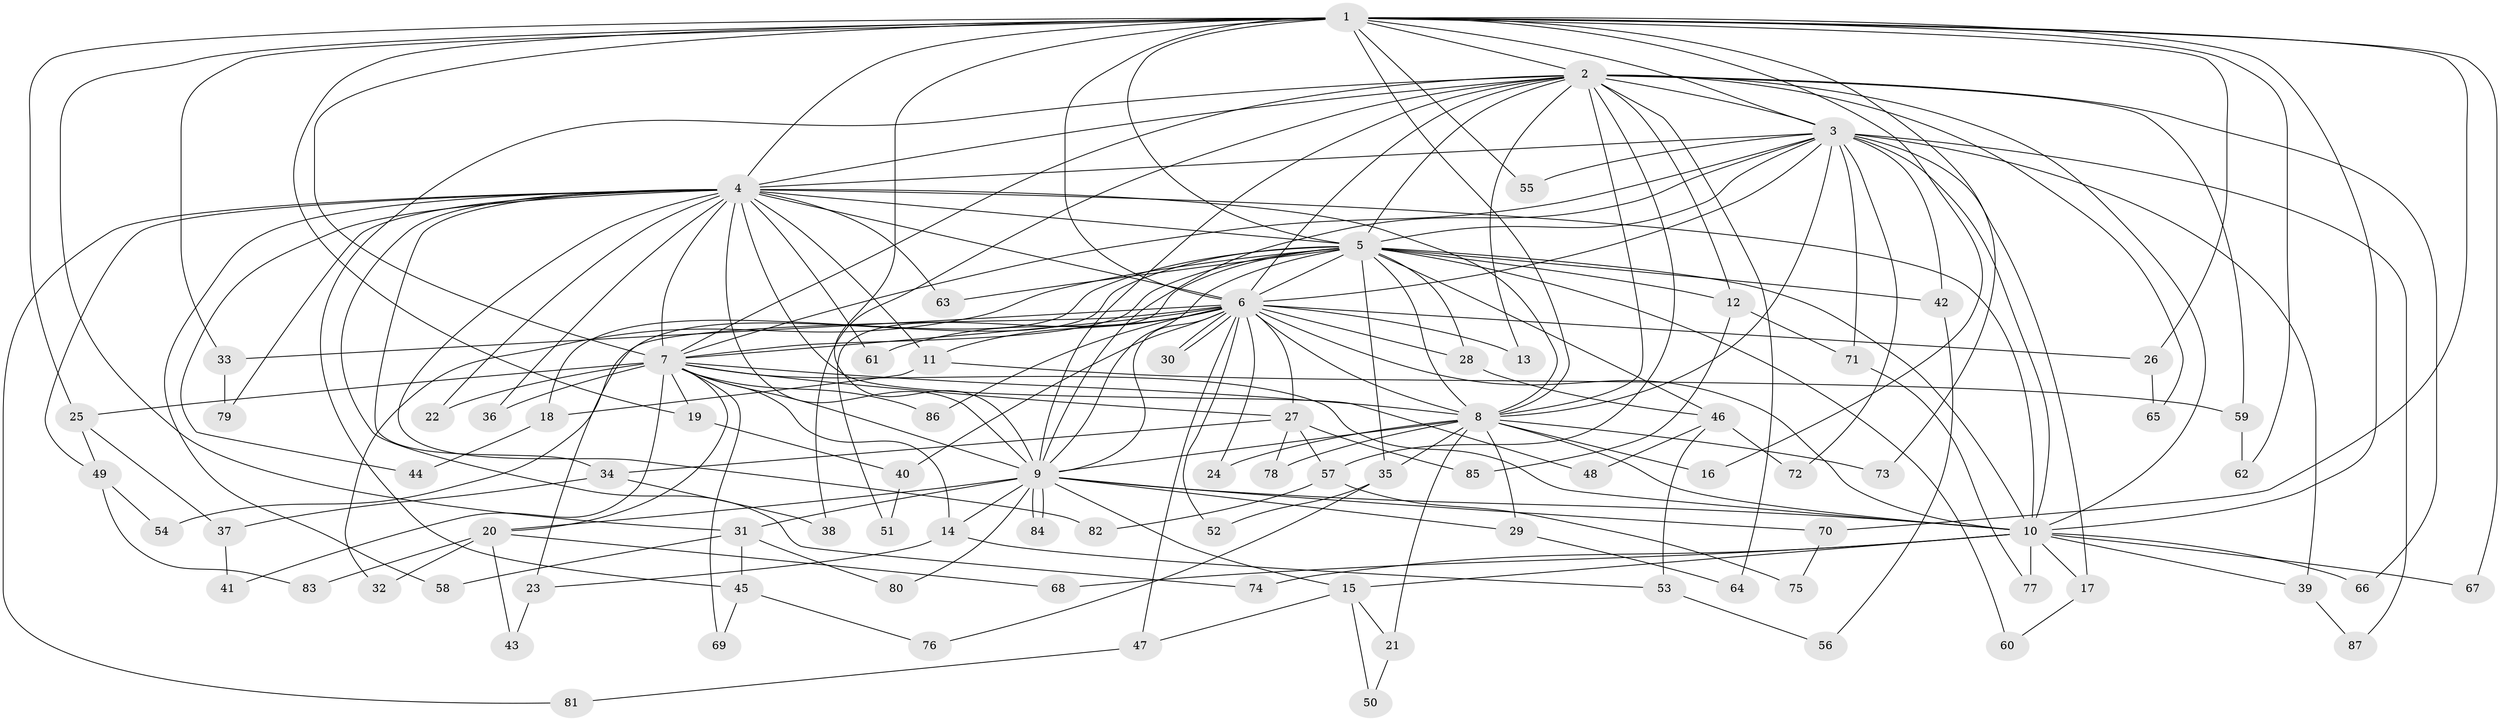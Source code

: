 // coarse degree distribution, {18: 0.015625, 15: 0.015625, 28: 0.015625, 17: 0.03125, 21: 0.015625, 16: 0.015625, 20: 0.015625, 4: 0.078125, 2: 0.515625, 5: 0.03125, 3: 0.203125, 6: 0.015625, 8: 0.015625, 7: 0.015625}
// Generated by graph-tools (version 1.1) at 2025/23/03/03/25 07:23:37]
// undirected, 87 vertices, 199 edges
graph export_dot {
graph [start="1"]
  node [color=gray90,style=filled];
  1;
  2;
  3;
  4;
  5;
  6;
  7;
  8;
  9;
  10;
  11;
  12;
  13;
  14;
  15;
  16;
  17;
  18;
  19;
  20;
  21;
  22;
  23;
  24;
  25;
  26;
  27;
  28;
  29;
  30;
  31;
  32;
  33;
  34;
  35;
  36;
  37;
  38;
  39;
  40;
  41;
  42;
  43;
  44;
  45;
  46;
  47;
  48;
  49;
  50;
  51;
  52;
  53;
  54;
  55;
  56;
  57;
  58;
  59;
  60;
  61;
  62;
  63;
  64;
  65;
  66;
  67;
  68;
  69;
  70;
  71;
  72;
  73;
  74;
  75;
  76;
  77;
  78;
  79;
  80;
  81;
  82;
  83;
  84;
  85;
  86;
  87;
  1 -- 2;
  1 -- 3;
  1 -- 4;
  1 -- 5;
  1 -- 6;
  1 -- 7;
  1 -- 8;
  1 -- 9;
  1 -- 10;
  1 -- 16;
  1 -- 19;
  1 -- 25;
  1 -- 26;
  1 -- 31;
  1 -- 33;
  1 -- 55;
  1 -- 62;
  1 -- 67;
  1 -- 70;
  1 -- 73;
  2 -- 3;
  2 -- 4;
  2 -- 5;
  2 -- 6;
  2 -- 7;
  2 -- 8;
  2 -- 9;
  2 -- 10;
  2 -- 12;
  2 -- 13;
  2 -- 38;
  2 -- 45;
  2 -- 57;
  2 -- 59;
  2 -- 64;
  2 -- 65;
  2 -- 66;
  3 -- 4;
  3 -- 5;
  3 -- 6;
  3 -- 7;
  3 -- 8;
  3 -- 9;
  3 -- 10;
  3 -- 17;
  3 -- 39;
  3 -- 42;
  3 -- 55;
  3 -- 71;
  3 -- 72;
  3 -- 87;
  4 -- 5;
  4 -- 6;
  4 -- 7;
  4 -- 8;
  4 -- 9;
  4 -- 10;
  4 -- 11;
  4 -- 22;
  4 -- 34;
  4 -- 36;
  4 -- 44;
  4 -- 48;
  4 -- 49;
  4 -- 58;
  4 -- 61;
  4 -- 63;
  4 -- 74;
  4 -- 79;
  4 -- 81;
  4 -- 82;
  5 -- 6;
  5 -- 7;
  5 -- 8;
  5 -- 9;
  5 -- 10;
  5 -- 12;
  5 -- 18;
  5 -- 23;
  5 -- 28;
  5 -- 32;
  5 -- 35;
  5 -- 42;
  5 -- 46;
  5 -- 51;
  5 -- 60;
  5 -- 63;
  6 -- 7;
  6 -- 8;
  6 -- 9;
  6 -- 10;
  6 -- 11;
  6 -- 13;
  6 -- 24;
  6 -- 26;
  6 -- 27;
  6 -- 28;
  6 -- 30;
  6 -- 30;
  6 -- 33;
  6 -- 40;
  6 -- 47;
  6 -- 52;
  6 -- 54;
  6 -- 61;
  6 -- 86;
  7 -- 8;
  7 -- 9;
  7 -- 10;
  7 -- 14;
  7 -- 19;
  7 -- 20;
  7 -- 22;
  7 -- 25;
  7 -- 27;
  7 -- 36;
  7 -- 41;
  7 -- 69;
  7 -- 86;
  8 -- 9;
  8 -- 10;
  8 -- 16;
  8 -- 21;
  8 -- 24;
  8 -- 29;
  8 -- 35;
  8 -- 73;
  8 -- 78;
  9 -- 10;
  9 -- 14;
  9 -- 15;
  9 -- 20;
  9 -- 29;
  9 -- 31;
  9 -- 70;
  9 -- 80;
  9 -- 84;
  9 -- 84;
  10 -- 15;
  10 -- 17;
  10 -- 39;
  10 -- 66;
  10 -- 67;
  10 -- 68;
  10 -- 74;
  10 -- 77;
  11 -- 18;
  11 -- 59;
  12 -- 71;
  12 -- 85;
  14 -- 23;
  14 -- 53;
  15 -- 21;
  15 -- 47;
  15 -- 50;
  17 -- 60;
  18 -- 44;
  19 -- 40;
  20 -- 32;
  20 -- 43;
  20 -- 68;
  20 -- 83;
  21 -- 50;
  23 -- 43;
  25 -- 37;
  25 -- 49;
  26 -- 65;
  27 -- 34;
  27 -- 57;
  27 -- 78;
  27 -- 85;
  28 -- 46;
  29 -- 64;
  31 -- 45;
  31 -- 58;
  31 -- 80;
  33 -- 79;
  34 -- 37;
  34 -- 38;
  35 -- 52;
  35 -- 76;
  37 -- 41;
  39 -- 87;
  40 -- 51;
  42 -- 56;
  45 -- 69;
  45 -- 76;
  46 -- 48;
  46 -- 53;
  46 -- 72;
  47 -- 81;
  49 -- 54;
  49 -- 83;
  53 -- 56;
  57 -- 75;
  57 -- 82;
  59 -- 62;
  70 -- 75;
  71 -- 77;
}
